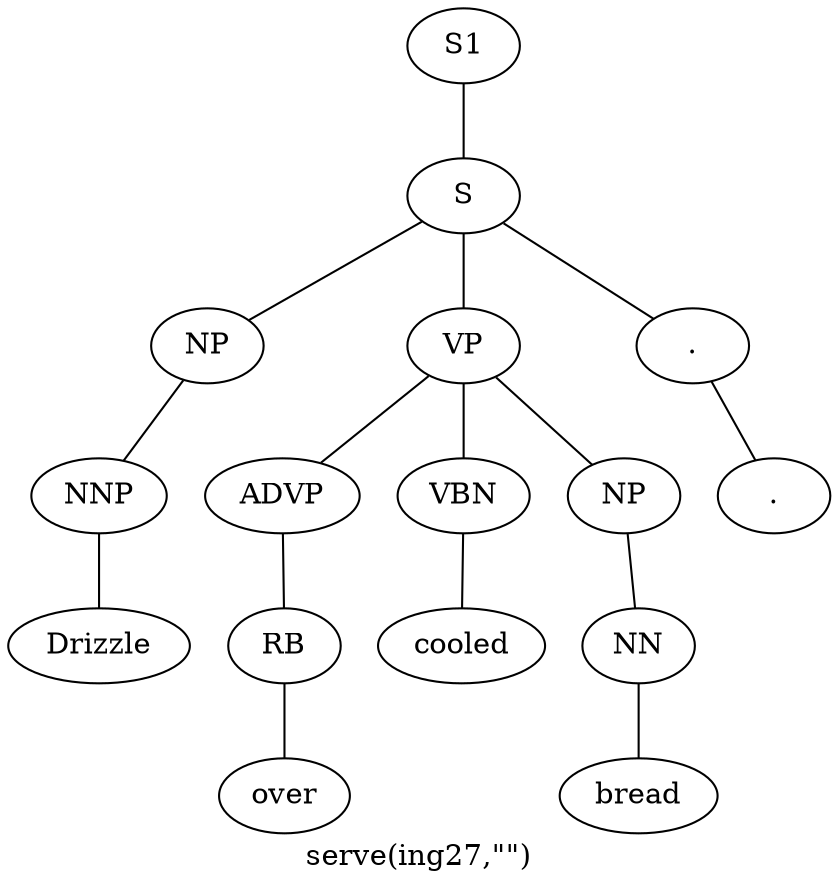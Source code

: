 graph SyntaxGraph {
	label = "serve(ing27,\"\")";
	Node0 [label="S1"];
	Node1 [label="S"];
	Node2 [label="NP"];
	Node3 [label="NNP"];
	Node4 [label="Drizzle"];
	Node5 [label="VP"];
	Node6 [label="ADVP"];
	Node7 [label="RB"];
	Node8 [label="over"];
	Node9 [label="VBN"];
	Node10 [label="cooled"];
	Node11 [label="NP"];
	Node12 [label="NN"];
	Node13 [label="bread"];
	Node14 [label="."];
	Node15 [label="."];

	Node0 -- Node1;
	Node1 -- Node2;
	Node1 -- Node5;
	Node1 -- Node14;
	Node2 -- Node3;
	Node3 -- Node4;
	Node5 -- Node6;
	Node5 -- Node9;
	Node5 -- Node11;
	Node6 -- Node7;
	Node7 -- Node8;
	Node9 -- Node10;
	Node11 -- Node12;
	Node12 -- Node13;
	Node14 -- Node15;
}